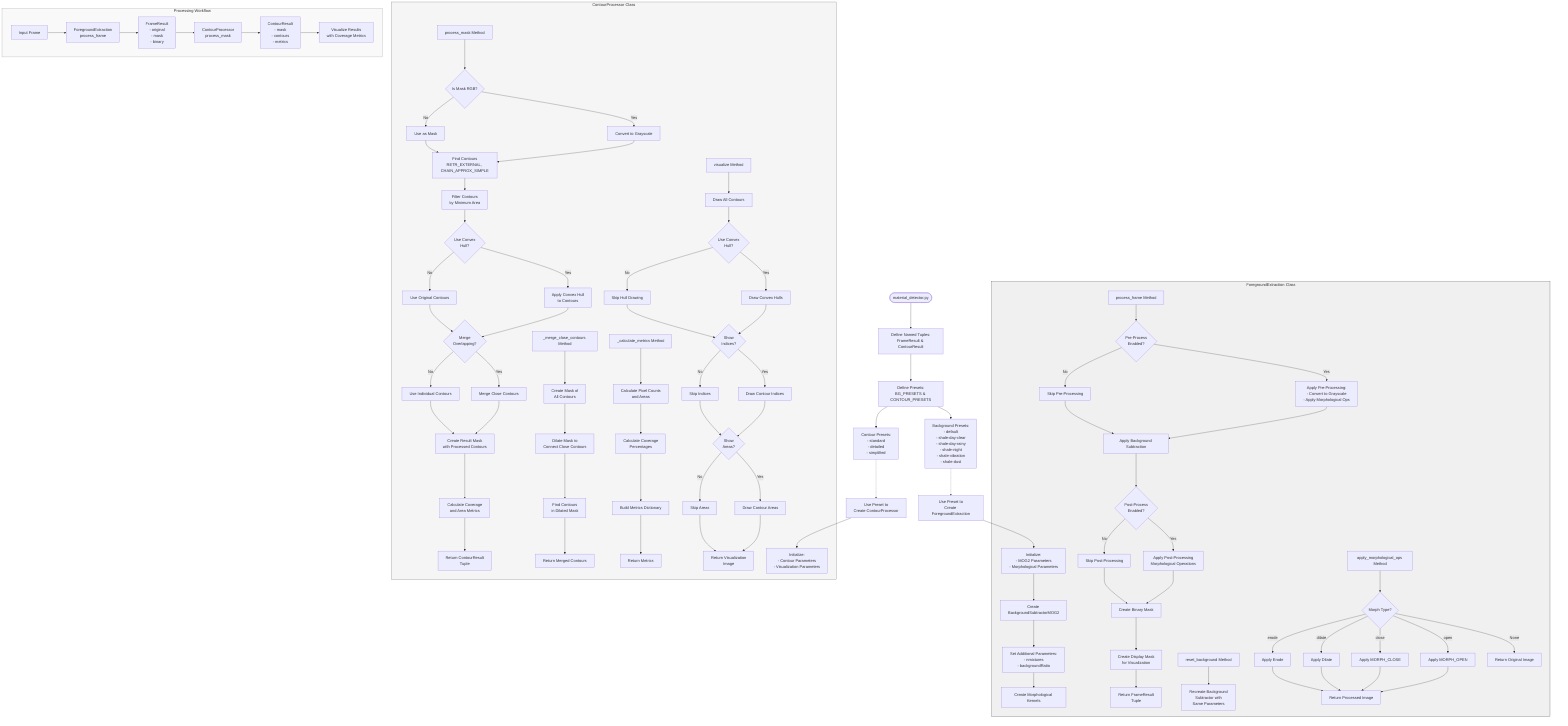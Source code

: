 flowchart TD
    Start([material_detector.py]) --> DataStructures[Define Named Tuples:\nFrameResult & ContourResult]
    DataStructures --> DefinePresets[Define Presets:\nBG_PRESETS & CONTOUR_PRESETS]

    subgraph ForegroundExtractionClass["ForegroundExtraction Class"]
        FGInit[Initialize:\n- MOG2 Parameters\n- Morphological Parameters] --> CreateBGSubtractor[Create BackgroundSubtractorMOG2]
        CreateBGSubtractor --> SetParameters[Set Additional Parameters:\n- nmixtures\n- backgroundRatio]
        SetParameters --> CreateKernels[Create Morphological Kernels]
        
        ProcessFrame[process_frame Method] --> PreProcess{Pre-Process\nEnabled?}
        PreProcess -- Yes --> ApplyPreProcess[Apply Pre-Processing:\n- Convert to Grayscale\n- Apply Morphological Ops]
        PreProcess -- No --> SkipPreProcess[Skip Pre-Processing]
        
        ApplyPreProcess --> ApplyBGSubtraction[Apply Background Subtraction]
        SkipPreProcess --> ApplyBGSubtraction
        
        ApplyBGSubtraction --> PostProcess{Post-Process\nEnabled?}
        PostProcess -- Yes --> ApplyPostProcess[Apply Post-Processing\nMorphological Operations]
        PostProcess -- No --> SkipPostProcess[Skip Post-Processing]
        
        ApplyPostProcess --> CreateBinaryMask[Create Binary Mask]
        SkipPostProcess --> CreateBinaryMask
        
        CreateBinaryMask --> CreateDisplayMask[Create Display Mask\nfor Visualization]
        CreateDisplayMask --> ReturnFrameResult[Return FrameResult\nTuple]
        
        ResetBackground[reset_background Method] --> RecreateBGSubtractor[Recreate Background\nSubtractor with\nSame Parameters]
        
        ApplyMorphOps[apply_morphological_ops Method] --> MorphTypeCheck{Morph Type?}
        MorphTypeCheck -- None --> ReturnOriginal[Return Original Image]
        MorphTypeCheck -- open --> ApplyOpen[Apply MORPH_OPEN]
        MorphTypeCheck -- close --> ApplyClose[Apply MORPH_CLOSE]
        MorphTypeCheck -- dilate --> ApplyDilate[Apply Dilate]
        MorphTypeCheck -- erode --> ApplyErode[Apply Erode]
        
        ApplyOpen --> ReturnProcessed[Return Processed Image]
        ApplyClose --> ReturnProcessed
        ApplyDilate --> ReturnProcessed
        ApplyErode --> ReturnProcessed
    end
    
    subgraph ContourProcessorClass["ContourProcessor Class"]
        CPInit[Initialize:\n- Contour Parameters\n- Visualization Parameters] 
        
        ProcessMask[process_mask Method] --> CheckMaskType{Is Mask RGB?}
        CheckMaskType -- Yes --> ConvertGrayscale[Convert to Grayscale]
        CheckMaskType -- No --> UseAsMask[Use as Mask]
        
        ConvertGrayscale --> FindContours[Find Contours\nRETR_EXTERNAL, CHAIN_APPROX_SIMPLE]
        UseAsMask --> FindContours
        
        FindContours --> FilterByArea[Filter Contours\nby Minimum Area]
        FilterByArea --> ConvexHullCheck{Use Convex\nHull?}
        
        ConvexHullCheck -- Yes --> ApplyConvexHull[Apply Convex Hull\nto Contours]
        ConvexHullCheck -- No --> SkipConvexHull[Use Original Contours]
        
        ApplyConvexHull --> MergeCheck{Merge\nOverlapping?}
        SkipConvexHull --> MergeCheck
        
        MergeCheck -- Yes --> MergeContours[Merge Close Contours]
        MergeCheck -- No --> SkipMerge[Use Individual Contours]
        
        MergeContours --> CreateResultMask[Create Result Mask\nwith Processed Contours]
        SkipMerge --> CreateResultMask
        
        CreateResultMask --> CalculateMetrics[Calculate Coverage\nand Area Metrics]
        CalculateMetrics --> ReturnContourResult[Return ContourResult\nTuple]
        
        MergeCloseContours[_merge_close_contours Method] --> CreateMergedMask[Create Mask of\nAll Contours]
        CreateMergedMask --> DilateMask[Dilate Mask to\nConnect Close Contours]
        DilateMask --> FindMergedContours[Find Contours\nin Dilated Mask]
        FindMergedContours --> ReturnMergedContours[Return Merged Contours]
        
        CalculateMetricsMethod[_calculate_metrics Method] --> GetPixelCounts[Calculate Pixel Counts\nand Areas]
        GetPixelCounts --> CalcPercentages[Calculate Coverage\nPercentages]
        CalcPercentages --> BuildMetricsDict[Build Metrics Dictionary]
        BuildMetricsDict --> ReturnMetrics[Return Metrics]
        
        Visualize[visualize Method] --> DrawContours[Draw All Contours]
        DrawContours --> ConvexHullVisCheck{Use Convex\nHull?}
        ConvexHullVisCheck -- Yes --> DrawHulls[Draw Convex Hulls]
        ConvexHullVisCheck -- No --> SkipHulls[Skip Hull Drawing]
        
        DrawHulls --> ShowIndexCheck{Show\nIndices?}
        SkipHulls --> ShowIndexCheck
        
        ShowIndexCheck -- Yes --> DrawIndices[Draw Contour Indices]
        ShowIndexCheck -- No --> SkipIndices[Skip Indices]
        
        DrawIndices --> ShowAreaCheck{Show\nAreas?}
        SkipIndices --> ShowAreaCheck
        
        ShowAreaCheck -- Yes --> DrawAreas[Draw Contour Areas]
        ShowAreaCheck -- No --> SkipAreas[Skip Areas]
        
        DrawAreas --> ReturnVisualization[Return Visualization\nImage]
        SkipAreas --> ReturnVisualization
    end
    
    subgraph WorkFlow["Processing Workflow"]
        direction LR
        InputFrame[Input Frame] --> FGProcess[ForegroundExtraction\nprocess_frame]
        FGProcess --> FGResult[FrameResult\n- original\n- mask\n- binary]
        FGResult --> CPProcess[ContourProcessor\nprocess_mask]
        CPProcess --> CPResult[ContourResult\n- mask\n- contours\n- metrics]
        CPResult --> VizualizeCoverage[Visualize Results\nwith Coverage Metrics]
    end
    
    %% Preset Selection
    DefinePresets --> BgPresets[Background Presets:\n- default\n- shale-day-clear\n- shale-day-rainy\n- shale-night\n- shale-vibration\n- shale-dust]
    
    DefinePresets --> ContourPresets[Contour Presets:\n- standard\n- detailed\n- simplified]
    
    BgPresets -.-> UseBGPreset[Use Preset to\nCreate ForegroundExtraction]
    ContourPresets -.-> UseContourPreset[Use Preset to\nCreate ContourProcessor]
    
    UseBGPreset --> FGInit
    UseContourPreset --> CPInit

style ForegroundExtractionClass fill:#f0f0f0,stroke:#333,stroke-width:1px
style ContourProcessorClass fill:#f5f5f5,stroke:#666,stroke-width:1px
style WorkFlow fill:#f9f9f9,stroke:#999,stroke-width:1px